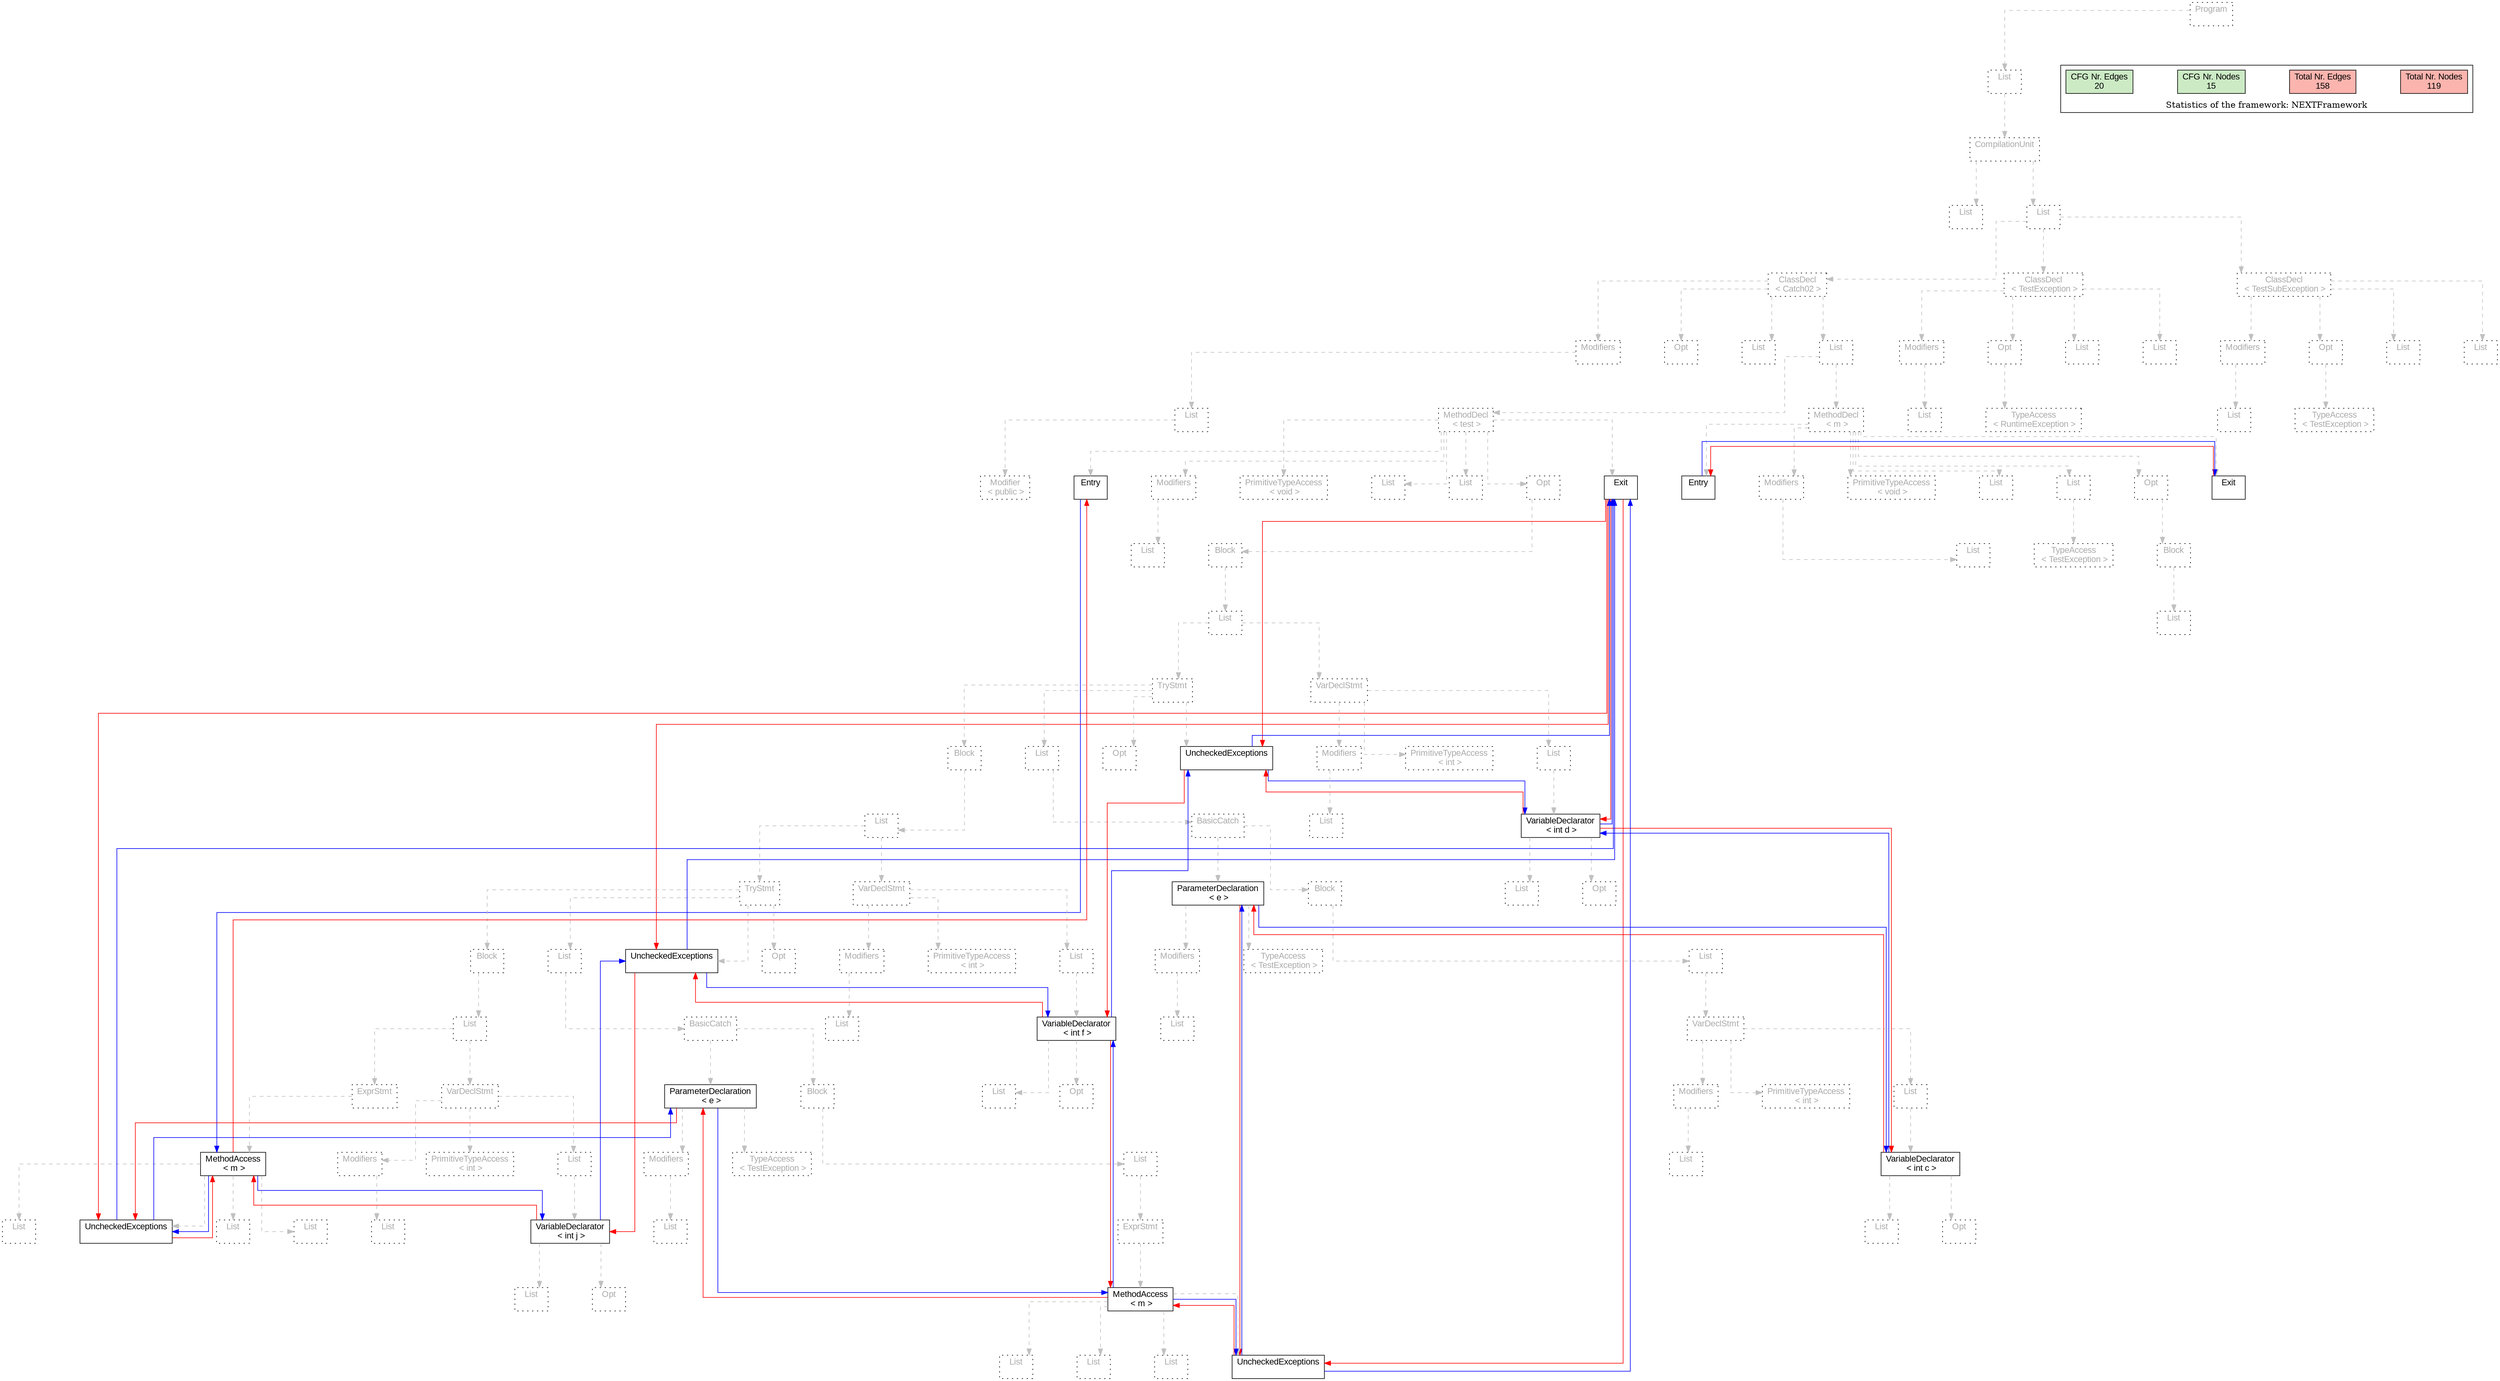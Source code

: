 digraph G {
graph [splines=ortho, nodesep="1", ranksep="1"]
node [shape=rect, fontname=Arial];
{ rank = same; "Program[0]"}
{ rank = same; "List[1]"}
{ rank = same; "CompilationUnit[2]"}
{ rank = same; "List[3]"; "List[4]"}
{ rank = same; "ClassDecl[5]"; "ClassDecl[103]"; "ClassDecl[110]"}
{ rank = same; "Modifiers[6]"; "Opt[9]"; "List[10]"; "List[11]"; "Modifiers[104]"; "Opt[106]"; "List[108]"; "List[109]"; "Modifiers[111]"; "Opt[113]"; "List[115]"; "List[116]"}
{ rank = same; "List[7]"; "MethodDecl[12]"; "MethodDecl[92]"; "List[105]"; "TypeAccess[107]"; "List[112]"; "TypeAccess[114]"}
{ rank = same; "Modifier[8]"; "Entry[13]"; "Modifiers[14]"; "PrimitiveTypeAccess[16]"; "List[17]"; "List[18]"; "Opt[19]"; "Exit[20]"; "Entry[93]"; "Modifiers[94]"; "PrimitiveTypeAccess[96]"; "List[97]"; "List[98]"; "Opt[100]"; "Exit[101]"}
{ rank = same; "List[15]"; "Block[20]"; "List[95]"; "TypeAccess[99]"; "Block[101]"}
{ rank = same; "List[21]"; "List[102]"}
{ rank = same; "TryStmt[22]"; "VarDeclStmt[84]"}
{ rank = same; "Block[23]"; "List[66]"; "Opt[82]"; "UncheckedExceptions[83]"; "Modifiers[85]"; "PrimitiveTypeAccess[87]"; "List[88]"}
{ rank = same; "List[24]"; "BasicCatch[67]"; "List[86]"; "VariableDeclarator[89]"}
{ rank = same; "TryStmt[25]"; "VarDeclStmt[58]"; "ParameterDeclaration[68]"; "Block[72]"; "List[90]"; "Opt[91]"}
{ rank = same; "Block[26]"; "List[42]"; "Opt[56]"; "UncheckedExceptions[57]"; "Modifiers[59]"; "PrimitiveTypeAccess[61]"; "List[62]"; "Modifiers[69]"; "TypeAccess[71]"; "List[73]"}
{ rank = same; "List[27]"; "BasicCatch[43]"; "List[60]"; "VariableDeclarator[63]"; "List[70]"; "VarDeclStmt[74]"}
{ rank = same; "ExprStmt[28]"; "VarDeclStmt[34]"; "ParameterDeclaration[44]"; "Block[48]"; "List[64]"; "Opt[65]"; "Modifiers[75]"; "PrimitiveTypeAccess[77]"; "List[78]"}
{ rank = same; "MethodAccess[29]"; "Modifiers[35]"; "PrimitiveTypeAccess[37]"; "List[38]"; "Modifiers[45]"; "TypeAccess[47]"; "List[49]"; "List[76]"; "VariableDeclarator[79]"}
{ rank = same; "List[31]"; "List[32]"; "List[33]"; "UncheckedExceptions[30]"; "List[36]"; "VariableDeclarator[39]"; "List[46]"; "ExprStmt[50]"; "List[80]"; "Opt[81]"}
{ rank = same; "List[40]"; "Opt[41]"; "MethodAccess[51]"}
{ rank = same; "List[53]"; "List[54]"; "List[55]"; "UncheckedExceptions[52]"}
"Program[0]" [label="Program\n ", style= dotted   fillcolor="#eeeeee" fontcolor="#aaaaaa"  ]
"List[1]" [label="List\n ", style= dotted   fillcolor="#eeeeee" fontcolor="#aaaaaa"  ]
"CompilationUnit[2]" [label="CompilationUnit\n ", style= dotted   fillcolor="#eeeeee" fontcolor="#aaaaaa"  ]
"List[3]" [label="List\n ", style= dotted   fillcolor="#eeeeee" fontcolor="#aaaaaa"  ]
"List[4]" [label="List\n ", style= dotted   fillcolor="#eeeeee" fontcolor="#aaaaaa"  ]
"ClassDecl[5]" [label="ClassDecl\n < Catch02 >", style= dotted   fillcolor="#eeeeee" fontcolor="#aaaaaa"  ]
"Modifiers[6]" [label="Modifiers\n ", style= dotted   fillcolor="#eeeeee" fontcolor="#aaaaaa"  ]
"List[7]" [label="List\n ", style= dotted   fillcolor="#eeeeee" fontcolor="#aaaaaa"  ]
"Modifier[8]" [label="Modifier\n < public >", style= dotted   fillcolor="#eeeeee" fontcolor="#aaaaaa"  ]
"Opt[9]" [label="Opt\n ", style= dotted   fillcolor="#eeeeee" fontcolor="#aaaaaa"  ]
"List[10]" [label="List\n ", style= dotted   fillcolor="#eeeeee" fontcolor="#aaaaaa"  ]
"List[11]" [label="List\n ", style= dotted   fillcolor="#eeeeee" fontcolor="#aaaaaa"  ]
"MethodDecl[12]" [label="MethodDecl\n < test >", style= dotted   fillcolor="#eeeeee" fontcolor="#aaaaaa"  ]
"Entry[13]" [label="Entry\n ", fillcolor=white   style=filled  ]
"Modifiers[14]" [label="Modifiers\n ", style= dotted   fillcolor="#eeeeee" fontcolor="#aaaaaa"  ]
"List[15]" [label="List\n ", style= dotted   fillcolor="#eeeeee" fontcolor="#aaaaaa"  ]
"PrimitiveTypeAccess[16]" [label="PrimitiveTypeAccess\n < void >", style= dotted   fillcolor="#eeeeee" fontcolor="#aaaaaa"  ]
"List[17]" [label="List\n ", style= dotted   fillcolor="#eeeeee" fontcolor="#aaaaaa"  ]
"List[18]" [label="List\n ", style= dotted   fillcolor="#eeeeee" fontcolor="#aaaaaa"  ]
"Opt[19]" [label="Opt\n ", style= dotted   fillcolor="#eeeeee" fontcolor="#aaaaaa"  ]
"Block[20]" [label="Block\n ", style= dotted   fillcolor="#eeeeee" fontcolor="#aaaaaa"  ]
"List[21]" [label="List\n ", style= dotted   fillcolor="#eeeeee" fontcolor="#aaaaaa"  ]
"TryStmt[22]" [label="TryStmt\n ", style= dotted   fillcolor="#eeeeee" fontcolor="#aaaaaa"  ]
"Block[23]" [label="Block\n ", style= dotted   fillcolor="#eeeeee" fontcolor="#aaaaaa"  ]
"List[24]" [label="List\n ", style= dotted   fillcolor="#eeeeee" fontcolor="#aaaaaa"  ]
"TryStmt[25]" [label="TryStmt\n ", style= dotted   fillcolor="#eeeeee" fontcolor="#aaaaaa"  ]
"Block[26]" [label="Block\n ", style= dotted   fillcolor="#eeeeee" fontcolor="#aaaaaa"  ]
"List[27]" [label="List\n ", style= dotted   fillcolor="#eeeeee" fontcolor="#aaaaaa"  ]
"ExprStmt[28]" [label="ExprStmt\n ", style= dotted   fillcolor="#eeeeee" fontcolor="#aaaaaa"  ]
"MethodAccess[29]" [label="MethodAccess\n < m >", fillcolor=white   style=filled  ]
"List[31]" [label="List\n ", style= dotted   fillcolor="#eeeeee" fontcolor="#aaaaaa"  ]
"List[32]" [label="List\n ", style= dotted   fillcolor="#eeeeee" fontcolor="#aaaaaa"  ]
"List[33]" [label="List\n ", style= dotted   fillcolor="#eeeeee" fontcolor="#aaaaaa"  ]
"UncheckedExceptions[30]" [label="UncheckedExceptions\n ", fillcolor=white   style=filled  ]
"VarDeclStmt[34]" [label="VarDeclStmt\n ", style= dotted   fillcolor="#eeeeee" fontcolor="#aaaaaa"  ]
"Modifiers[35]" [label="Modifiers\n ", style= dotted   fillcolor="#eeeeee" fontcolor="#aaaaaa"  ]
"List[36]" [label="List\n ", style= dotted   fillcolor="#eeeeee" fontcolor="#aaaaaa"  ]
"PrimitiveTypeAccess[37]" [label="PrimitiveTypeAccess\n < int >", style= dotted   fillcolor="#eeeeee" fontcolor="#aaaaaa"  ]
"List[38]" [label="List\n ", style= dotted   fillcolor="#eeeeee" fontcolor="#aaaaaa"  ]
"VariableDeclarator[39]" [label="VariableDeclarator\n < int j >", fillcolor=white   style=filled  ]
"List[40]" [label="List\n ", style= dotted   fillcolor="#eeeeee" fontcolor="#aaaaaa"  ]
"Opt[41]" [label="Opt\n ", style= dotted   fillcolor="#eeeeee" fontcolor="#aaaaaa"  ]
"List[42]" [label="List\n ", style= dotted   fillcolor="#eeeeee" fontcolor="#aaaaaa"  ]
"BasicCatch[43]" [label="BasicCatch\n ", style= dotted   fillcolor="#eeeeee" fontcolor="#aaaaaa"  ]
"ParameterDeclaration[44]" [label="ParameterDeclaration\n < e >", fillcolor=white   style=filled  ]
"Modifiers[45]" [label="Modifiers\n ", style= dotted   fillcolor="#eeeeee" fontcolor="#aaaaaa"  ]
"List[46]" [label="List\n ", style= dotted   fillcolor="#eeeeee" fontcolor="#aaaaaa"  ]
"TypeAccess[47]" [label="TypeAccess\n < TestException >", style= dotted   fillcolor="#eeeeee" fontcolor="#aaaaaa"  ]
"Block[48]" [label="Block\n ", style= dotted   fillcolor="#eeeeee" fontcolor="#aaaaaa"  ]
"List[49]" [label="List\n ", style= dotted   fillcolor="#eeeeee" fontcolor="#aaaaaa"  ]
"ExprStmt[50]" [label="ExprStmt\n ", style= dotted   fillcolor="#eeeeee" fontcolor="#aaaaaa"  ]
"MethodAccess[51]" [label="MethodAccess\n < m >", fillcolor=white   style=filled  ]
"List[53]" [label="List\n ", style= dotted   fillcolor="#eeeeee" fontcolor="#aaaaaa"  ]
"List[54]" [label="List\n ", style= dotted   fillcolor="#eeeeee" fontcolor="#aaaaaa"  ]
"List[55]" [label="List\n ", style= dotted   fillcolor="#eeeeee" fontcolor="#aaaaaa"  ]
"UncheckedExceptions[52]" [label="UncheckedExceptions\n ", fillcolor=white   style=filled  ]
"Opt[56]" [label="Opt\n ", style= dotted   fillcolor="#eeeeee" fontcolor="#aaaaaa"  ]
"UncheckedExceptions[57]" [label="UncheckedExceptions\n ", fillcolor=white   style=filled  ]
"VarDeclStmt[58]" [label="VarDeclStmt\n ", style= dotted   fillcolor="#eeeeee" fontcolor="#aaaaaa"  ]
"Modifiers[59]" [label="Modifiers\n ", style= dotted   fillcolor="#eeeeee" fontcolor="#aaaaaa"  ]
"List[60]" [label="List\n ", style= dotted   fillcolor="#eeeeee" fontcolor="#aaaaaa"  ]
"PrimitiveTypeAccess[61]" [label="PrimitiveTypeAccess\n < int >", style= dotted   fillcolor="#eeeeee" fontcolor="#aaaaaa"  ]
"List[62]" [label="List\n ", style= dotted   fillcolor="#eeeeee" fontcolor="#aaaaaa"  ]
"VariableDeclarator[63]" [label="VariableDeclarator\n < int f >", fillcolor=white   style=filled  ]
"List[64]" [label="List\n ", style= dotted   fillcolor="#eeeeee" fontcolor="#aaaaaa"  ]
"Opt[65]" [label="Opt\n ", style= dotted   fillcolor="#eeeeee" fontcolor="#aaaaaa"  ]
"List[66]" [label="List\n ", style= dotted   fillcolor="#eeeeee" fontcolor="#aaaaaa"  ]
"BasicCatch[67]" [label="BasicCatch\n ", style= dotted   fillcolor="#eeeeee" fontcolor="#aaaaaa"  ]
"ParameterDeclaration[68]" [label="ParameterDeclaration\n < e >", fillcolor=white   style=filled  ]
"Modifiers[69]" [label="Modifiers\n ", style= dotted   fillcolor="#eeeeee" fontcolor="#aaaaaa"  ]
"List[70]" [label="List\n ", style= dotted   fillcolor="#eeeeee" fontcolor="#aaaaaa"  ]
"TypeAccess[71]" [label="TypeAccess\n < TestException >", style= dotted   fillcolor="#eeeeee" fontcolor="#aaaaaa"  ]
"Block[72]" [label="Block\n ", style= dotted   fillcolor="#eeeeee" fontcolor="#aaaaaa"  ]
"List[73]" [label="List\n ", style= dotted   fillcolor="#eeeeee" fontcolor="#aaaaaa"  ]
"VarDeclStmt[74]" [label="VarDeclStmt\n ", style= dotted   fillcolor="#eeeeee" fontcolor="#aaaaaa"  ]
"Modifiers[75]" [label="Modifiers\n ", style= dotted   fillcolor="#eeeeee" fontcolor="#aaaaaa"  ]
"List[76]" [label="List\n ", style= dotted   fillcolor="#eeeeee" fontcolor="#aaaaaa"  ]
"PrimitiveTypeAccess[77]" [label="PrimitiveTypeAccess\n < int >", style= dotted   fillcolor="#eeeeee" fontcolor="#aaaaaa"  ]
"List[78]" [label="List\n ", style= dotted   fillcolor="#eeeeee" fontcolor="#aaaaaa"  ]
"VariableDeclarator[79]" [label="VariableDeclarator\n < int c >", fillcolor=white   style=filled  ]
"List[80]" [label="List\n ", style= dotted   fillcolor="#eeeeee" fontcolor="#aaaaaa"  ]
"Opt[81]" [label="Opt\n ", style= dotted   fillcolor="#eeeeee" fontcolor="#aaaaaa"  ]
"Opt[82]" [label="Opt\n ", style= dotted   fillcolor="#eeeeee" fontcolor="#aaaaaa"  ]
"UncheckedExceptions[83]" [label="UncheckedExceptions\n ", fillcolor=white   style=filled  ]
"VarDeclStmt[84]" [label="VarDeclStmt\n ", style= dotted   fillcolor="#eeeeee" fontcolor="#aaaaaa"  ]
"Modifiers[85]" [label="Modifiers\n ", style= dotted   fillcolor="#eeeeee" fontcolor="#aaaaaa"  ]
"List[86]" [label="List\n ", style= dotted   fillcolor="#eeeeee" fontcolor="#aaaaaa"  ]
"PrimitiveTypeAccess[87]" [label="PrimitiveTypeAccess\n < int >", style= dotted   fillcolor="#eeeeee" fontcolor="#aaaaaa"  ]
"List[88]" [label="List\n ", style= dotted   fillcolor="#eeeeee" fontcolor="#aaaaaa"  ]
"VariableDeclarator[89]" [label="VariableDeclarator\n < int d >", fillcolor=white   style=filled  ]
"List[90]" [label="List\n ", style= dotted   fillcolor="#eeeeee" fontcolor="#aaaaaa"  ]
"Opt[91]" [label="Opt\n ", style= dotted   fillcolor="#eeeeee" fontcolor="#aaaaaa"  ]
"Exit[20]" [label="Exit\n ", fillcolor=white   style=filled  ]
"MethodDecl[92]" [label="MethodDecl\n < m >", style= dotted   fillcolor="#eeeeee" fontcolor="#aaaaaa"  ]
"Entry[93]" [label="Entry\n ", fillcolor=white   style=filled  ]
"Modifiers[94]" [label="Modifiers\n ", style= dotted   fillcolor="#eeeeee" fontcolor="#aaaaaa"  ]
"List[95]" [label="List\n ", style= dotted   fillcolor="#eeeeee" fontcolor="#aaaaaa"  ]
"PrimitiveTypeAccess[96]" [label="PrimitiveTypeAccess\n < void >", style= dotted   fillcolor="#eeeeee" fontcolor="#aaaaaa"  ]
"List[97]" [label="List\n ", style= dotted   fillcolor="#eeeeee" fontcolor="#aaaaaa"  ]
"List[98]" [label="List\n ", style= dotted   fillcolor="#eeeeee" fontcolor="#aaaaaa"  ]
"TypeAccess[99]" [label="TypeAccess\n < TestException >", style= dotted   fillcolor="#eeeeee" fontcolor="#aaaaaa"  ]
"Opt[100]" [label="Opt\n ", style= dotted   fillcolor="#eeeeee" fontcolor="#aaaaaa"  ]
"Block[101]" [label="Block\n ", style= dotted   fillcolor="#eeeeee" fontcolor="#aaaaaa"  ]
"List[102]" [label="List\n ", style= dotted   fillcolor="#eeeeee" fontcolor="#aaaaaa"  ]
"Exit[101]" [label="Exit\n ", fillcolor=white   style=filled  ]
"ClassDecl[103]" [label="ClassDecl\n < TestException >", style= dotted   fillcolor="#eeeeee" fontcolor="#aaaaaa"  ]
"Modifiers[104]" [label="Modifiers\n ", style= dotted   fillcolor="#eeeeee" fontcolor="#aaaaaa"  ]
"List[105]" [label="List\n ", style= dotted   fillcolor="#eeeeee" fontcolor="#aaaaaa"  ]
"Opt[106]" [label="Opt\n ", style= dotted   fillcolor="#eeeeee" fontcolor="#aaaaaa"  ]
"TypeAccess[107]" [label="TypeAccess\n < RuntimeException >", style= dotted   fillcolor="#eeeeee" fontcolor="#aaaaaa"  ]
"List[108]" [label="List\n ", style= dotted   fillcolor="#eeeeee" fontcolor="#aaaaaa"  ]
"List[109]" [label="List\n ", style= dotted   fillcolor="#eeeeee" fontcolor="#aaaaaa"  ]
"ClassDecl[110]" [label="ClassDecl\n < TestSubException >", style= dotted   fillcolor="#eeeeee" fontcolor="#aaaaaa"  ]
"Modifiers[111]" [label="Modifiers\n ", style= dotted   fillcolor="#eeeeee" fontcolor="#aaaaaa"  ]
"List[112]" [label="List\n ", style= dotted   fillcolor="#eeeeee" fontcolor="#aaaaaa"  ]
"Opt[113]" [label="Opt\n ", style= dotted   fillcolor="#eeeeee" fontcolor="#aaaaaa"  ]
"TypeAccess[114]" [label="TypeAccess\n < TestException >", style= dotted   fillcolor="#eeeeee" fontcolor="#aaaaaa"  ]
"List[115]" [label="List\n ", style= dotted   fillcolor="#eeeeee" fontcolor="#aaaaaa"  ]
"List[116]" [label="List\n ", style= dotted   fillcolor="#eeeeee" fontcolor="#aaaaaa"  ]
"CompilationUnit[2]" -> "List[3]" [style=dashed, color=gray]
"List[7]" -> "Modifier[8]" [style=dashed, color=gray]
"Modifiers[6]" -> "List[7]" [style=dashed, color=gray]
"ClassDecl[5]" -> "Modifiers[6]" [style=dashed, color=gray]
"ClassDecl[5]" -> "Opt[9]" [style=dashed, color=gray]
"ClassDecl[5]" -> "List[10]" [style=dashed, color=gray]
"MethodDecl[12]" -> "Entry[13]" [style=dashed, color=gray]
"Modifiers[14]" -> "List[15]" [style=dashed, color=gray]
"MethodDecl[12]" -> "Modifiers[14]" [style=dashed, color=gray]
"MethodDecl[12]" -> "PrimitiveTypeAccess[16]" [style=dashed, color=gray]
"MethodDecl[12]" -> "List[17]" [style=dashed, color=gray]
"MethodDecl[12]" -> "List[18]" [style=dashed, color=gray]
"MethodAccess[29]" -> "List[31]" [style=dashed, color=gray]
"MethodAccess[29]" -> "List[32]" [style=dashed, color=gray]
"MethodAccess[29]" -> "List[33]" [style=dashed, color=gray]
"MethodAccess[29]" -> "UncheckedExceptions[30]" [style=dashed, color=gray]
"ExprStmt[28]" -> "MethodAccess[29]" [style=dashed, color=gray]
"List[27]" -> "ExprStmt[28]" [style=dashed, color=gray]
"Modifiers[35]" -> "List[36]" [style=dashed, color=gray]
"VarDeclStmt[34]" -> "Modifiers[35]" [style=dashed, color=gray]
"VarDeclStmt[34]" -> "PrimitiveTypeAccess[37]" [style=dashed, color=gray]
"VariableDeclarator[39]" -> "List[40]" [style=dashed, color=gray]
"VariableDeclarator[39]" -> "Opt[41]" [style=dashed, color=gray]
"List[38]" -> "VariableDeclarator[39]" [style=dashed, color=gray]
"VarDeclStmt[34]" -> "List[38]" [style=dashed, color=gray]
"List[27]" -> "VarDeclStmt[34]" [style=dashed, color=gray]
"Block[26]" -> "List[27]" [style=dashed, color=gray]
"TryStmt[25]" -> "Block[26]" [style=dashed, color=gray]
"Modifiers[45]" -> "List[46]" [style=dashed, color=gray]
"ParameterDeclaration[44]" -> "Modifiers[45]" [style=dashed, color=gray]
"ParameterDeclaration[44]" -> "TypeAccess[47]" [style=dashed, color=gray]
"BasicCatch[43]" -> "ParameterDeclaration[44]" [style=dashed, color=gray]
"MethodAccess[51]" -> "List[53]" [style=dashed, color=gray]
"MethodAccess[51]" -> "List[54]" [style=dashed, color=gray]
"MethodAccess[51]" -> "List[55]" [style=dashed, color=gray]
"MethodAccess[51]" -> "UncheckedExceptions[52]" [style=dashed, color=gray]
"ExprStmt[50]" -> "MethodAccess[51]" [style=dashed, color=gray]
"List[49]" -> "ExprStmt[50]" [style=dashed, color=gray]
"Block[48]" -> "List[49]" [style=dashed, color=gray]
"BasicCatch[43]" -> "Block[48]" [style=dashed, color=gray]
"List[42]" -> "BasicCatch[43]" [style=dashed, color=gray]
"TryStmt[25]" -> "List[42]" [style=dashed, color=gray]
"TryStmt[25]" -> "Opt[56]" [style=dashed, color=gray]
"TryStmt[25]" -> "UncheckedExceptions[57]" [style=dashed, color=gray]
"List[24]" -> "TryStmt[25]" [style=dashed, color=gray]
"Modifiers[59]" -> "List[60]" [style=dashed, color=gray]
"VarDeclStmt[58]" -> "Modifiers[59]" [style=dashed, color=gray]
"VarDeclStmt[58]" -> "PrimitiveTypeAccess[61]" [style=dashed, color=gray]
"VariableDeclarator[63]" -> "List[64]" [style=dashed, color=gray]
"VariableDeclarator[63]" -> "Opt[65]" [style=dashed, color=gray]
"List[62]" -> "VariableDeclarator[63]" [style=dashed, color=gray]
"VarDeclStmt[58]" -> "List[62]" [style=dashed, color=gray]
"List[24]" -> "VarDeclStmt[58]" [style=dashed, color=gray]
"Block[23]" -> "List[24]" [style=dashed, color=gray]
"TryStmt[22]" -> "Block[23]" [style=dashed, color=gray]
"Modifiers[69]" -> "List[70]" [style=dashed, color=gray]
"ParameterDeclaration[68]" -> "Modifiers[69]" [style=dashed, color=gray]
"ParameterDeclaration[68]" -> "TypeAccess[71]" [style=dashed, color=gray]
"BasicCatch[67]" -> "ParameterDeclaration[68]" [style=dashed, color=gray]
"Modifiers[75]" -> "List[76]" [style=dashed, color=gray]
"VarDeclStmt[74]" -> "Modifiers[75]" [style=dashed, color=gray]
"VarDeclStmt[74]" -> "PrimitiveTypeAccess[77]" [style=dashed, color=gray]
"VariableDeclarator[79]" -> "List[80]" [style=dashed, color=gray]
"VariableDeclarator[79]" -> "Opt[81]" [style=dashed, color=gray]
"List[78]" -> "VariableDeclarator[79]" [style=dashed, color=gray]
"VarDeclStmt[74]" -> "List[78]" [style=dashed, color=gray]
"List[73]" -> "VarDeclStmt[74]" [style=dashed, color=gray]
"Block[72]" -> "List[73]" [style=dashed, color=gray]
"BasicCatch[67]" -> "Block[72]" [style=dashed, color=gray]
"List[66]" -> "BasicCatch[67]" [style=dashed, color=gray]
"TryStmt[22]" -> "List[66]" [style=dashed, color=gray]
"TryStmt[22]" -> "Opt[82]" [style=dashed, color=gray]
"TryStmt[22]" -> "UncheckedExceptions[83]" [style=dashed, color=gray]
"List[21]" -> "TryStmt[22]" [style=dashed, color=gray]
"Modifiers[85]" -> "List[86]" [style=dashed, color=gray]
"VarDeclStmt[84]" -> "Modifiers[85]" [style=dashed, color=gray]
"VarDeclStmt[84]" -> "PrimitiveTypeAccess[87]" [style=dashed, color=gray]
"VariableDeclarator[89]" -> "List[90]" [style=dashed, color=gray]
"VariableDeclarator[89]" -> "Opt[91]" [style=dashed, color=gray]
"List[88]" -> "VariableDeclarator[89]" [style=dashed, color=gray]
"VarDeclStmt[84]" -> "List[88]" [style=dashed, color=gray]
"List[21]" -> "VarDeclStmt[84]" [style=dashed, color=gray]
"Block[20]" -> "List[21]" [style=dashed, color=gray]
"Opt[19]" -> "Block[20]" [style=dashed, color=gray]
"MethodDecl[12]" -> "Opt[19]" [style=dashed, color=gray]
"MethodDecl[12]" -> "Exit[20]" [style=dashed, color=gray]
"List[11]" -> "MethodDecl[12]" [style=dashed, color=gray]
"MethodDecl[92]" -> "Entry[93]" [style=dashed, color=gray]
"Modifiers[94]" -> "List[95]" [style=dashed, color=gray]
"MethodDecl[92]" -> "Modifiers[94]" [style=dashed, color=gray]
"MethodDecl[92]" -> "PrimitiveTypeAccess[96]" [style=dashed, color=gray]
"MethodDecl[92]" -> "List[97]" [style=dashed, color=gray]
"List[98]" -> "TypeAccess[99]" [style=dashed, color=gray]
"MethodDecl[92]" -> "List[98]" [style=dashed, color=gray]
"Block[101]" -> "List[102]" [style=dashed, color=gray]
"Opt[100]" -> "Block[101]" [style=dashed, color=gray]
"MethodDecl[92]" -> "Opt[100]" [style=dashed, color=gray]
"MethodDecl[92]" -> "Exit[101]" [style=dashed, color=gray]
"List[11]" -> "MethodDecl[92]" [style=dashed, color=gray]
"ClassDecl[5]" -> "List[11]" [style=dashed, color=gray]
"List[4]" -> "ClassDecl[5]" [style=dashed, color=gray]
"Modifiers[104]" -> "List[105]" [style=dashed, color=gray]
"ClassDecl[103]" -> "Modifiers[104]" [style=dashed, color=gray]
"Opt[106]" -> "TypeAccess[107]" [style=dashed, color=gray]
"ClassDecl[103]" -> "Opt[106]" [style=dashed, color=gray]
"ClassDecl[103]" -> "List[108]" [style=dashed, color=gray]
"ClassDecl[103]" -> "List[109]" [style=dashed, color=gray]
"List[4]" -> "ClassDecl[103]" [style=dashed, color=gray]
"Modifiers[111]" -> "List[112]" [style=dashed, color=gray]
"ClassDecl[110]" -> "Modifiers[111]" [style=dashed, color=gray]
"Opt[113]" -> "TypeAccess[114]" [style=dashed, color=gray]
"ClassDecl[110]" -> "Opt[113]" [style=dashed, color=gray]
"ClassDecl[110]" -> "List[115]" [style=dashed, color=gray]
"ClassDecl[110]" -> "List[116]" [style=dashed, color=gray]
"List[4]" -> "ClassDecl[110]" [style=dashed, color=gray]
"CompilationUnit[2]" -> "List[4]" [style=dashed, color=gray]
"List[1]" -> "CompilationUnit[2]" [style=dashed, color=gray]
"Program[0]" -> "List[1]" [style=dashed, color=gray]
"Exit[20]" -> "UncheckedExceptions[83]" [color=red, constraint=false]
"Exit[20]" -> "UncheckedExceptions[57]" [color=red, constraint=false]
"Exit[20]" -> "UncheckedExceptions[30]" [color=red, constraint=false]
"Exit[20]" -> "UncheckedExceptions[52]" [color=red, constraint=false]
"Exit[20]" -> "VariableDeclarator[89]" [color=red, constraint=false]
"VariableDeclarator[89]" -> "Exit[20]" [color=blue, constraint=false, xlabel=" "] 
"VariableDeclarator[89]" -> "UncheckedExceptions[83]" [color=red, constraint=false]
"VariableDeclarator[89]" -> "VariableDeclarator[79]" [color=red, constraint=false]
"UncheckedExceptions[83]" -> "VariableDeclarator[89]" [color=blue, constraint=false, xlabel=" "] 
"UncheckedExceptions[83]" -> "Exit[20]" [color=blue, constraint=false, xlabel=" "] 
"UncheckedExceptions[83]" -> "VariableDeclarator[63]" [color=red, constraint=false]
"VariableDeclarator[63]" -> "UncheckedExceptions[83]" [color=blue, constraint=false, xlabel=" "] 
"VariableDeclarator[63]" -> "UncheckedExceptions[57]" [color=red, constraint=false]
"VariableDeclarator[63]" -> "MethodAccess[51]" [color=red, constraint=false]
"UncheckedExceptions[57]" -> "VariableDeclarator[63]" [color=blue, constraint=false, xlabel=" "] 
"UncheckedExceptions[57]" -> "Exit[20]" [color=blue, constraint=false, xlabel=" "] 
"UncheckedExceptions[57]" -> "VariableDeclarator[39]" [color=red, constraint=false]
"VariableDeclarator[39]" -> "UncheckedExceptions[57]" [color=blue, constraint=false, xlabel=" "] 
"VariableDeclarator[39]" -> "MethodAccess[29]" [color=red, constraint=false]
"VariableDeclarator[79]" -> "VariableDeclarator[89]" [color=blue, constraint=false, xlabel=" "] 
"VariableDeclarator[79]" -> "ParameterDeclaration[68]" [color=red, constraint=false]
"ParameterDeclaration[68]" -> "VariableDeclarator[79]" [color=blue, constraint=false, xlabel=" "] 
"ParameterDeclaration[68]" -> "UncheckedExceptions[52]" [color=red, constraint=false]
"UncheckedExceptions[52]" -> "ParameterDeclaration[68]" [color=blue, constraint=false, xlabel=" "] 
"UncheckedExceptions[52]" -> "Exit[20]" [color=blue, constraint=false, xlabel=" "] 
"UncheckedExceptions[52]" -> "MethodAccess[51]" [color=red, constraint=false]
"MethodAccess[51]" -> "VariableDeclarator[63]" [color=blue, constraint=false, xlabel=" "] 
"MethodAccess[51]" -> "UncheckedExceptions[52]" [color=blue, constraint=false, xlabel=" "] 
"MethodAccess[51]" -> "ParameterDeclaration[44]" [color=red, constraint=false]
"ParameterDeclaration[44]" -> "MethodAccess[51]" [color=blue, constraint=false, xlabel=" "] 
"ParameterDeclaration[44]" -> "UncheckedExceptions[30]" [color=red, constraint=false]
"UncheckedExceptions[30]" -> "ParameterDeclaration[44]" [color=blue, constraint=false, xlabel=" "] 
"UncheckedExceptions[30]" -> "Exit[20]" [color=blue, constraint=false, xlabel=" "] 
"UncheckedExceptions[30]" -> "MethodAccess[29]" [color=red, constraint=false]
"MethodAccess[29]" -> "VariableDeclarator[39]" [color=blue, constraint=false, xlabel=" "] 
"MethodAccess[29]" -> "UncheckedExceptions[30]" [color=blue, constraint=false, xlabel=" "] 
"MethodAccess[29]" -> "Entry[13]" [color=red, constraint=false]
"Entry[13]" -> "MethodAccess[29]" [color=blue, constraint=false, xlabel=" "] 
"Exit[101]" -> "Entry[93]" [color=red, constraint=false]
"Entry[93]" -> "Exit[101]" [color=blue, constraint=false, xlabel=" "] 
"List[3]" -> "List[4]" [style=invis]
"ClassDecl[5]" -> "ClassDecl[103]" -> "ClassDecl[110]" [style=invis]
"Modifiers[6]" -> "Opt[9]" -> "List[10]" -> "List[11]" [style=invis]
"MethodDecl[12]" -> "MethodDecl[92]" [style=invis]
"Entry[13]" -> "Modifiers[14]" -> "PrimitiveTypeAccess[16]" -> "List[17]" -> "List[18]" -> "Opt[19]" -> "Exit[20]" [style=invis]
"TryStmt[22]" -> "VarDeclStmt[84]" [style=invis]
"Block[23]" -> "List[66]" -> "Opt[82]" [style=invis]
"TryStmt[25]" -> "VarDeclStmt[58]" [style=invis]
"Block[26]" -> "List[42]" -> "Opt[56]" [style=invis]
"ExprStmt[28]" -> "VarDeclStmt[34]" [style=invis]
"Modifiers[35]" -> "PrimitiveTypeAccess[37]" -> "List[38]" [style=invis]
"List[40]" -> "Opt[41]" [style=invis]
"ParameterDeclaration[44]" -> "Block[48]" [style=invis]
"Modifiers[45]" -> "TypeAccess[47]" [style=invis]
"Modifiers[59]" -> "PrimitiveTypeAccess[61]" -> "List[62]" [style=invis]
"List[64]" -> "Opt[65]" [style=invis]
"ParameterDeclaration[68]" -> "Block[72]" [style=invis]
"Modifiers[69]" -> "TypeAccess[71]" [style=invis]
"Modifiers[75]" -> "PrimitiveTypeAccess[77]" -> "List[78]" [style=invis]
"List[80]" -> "Opt[81]" [style=invis]
"Modifiers[85]" -> "PrimitiveTypeAccess[87]" -> "List[88]" [style=invis]
"List[90]" -> "Opt[91]" [style=invis]
"Entry[93]" -> "Modifiers[94]" -> "PrimitiveTypeAccess[96]" -> "List[97]" -> "List[98]" -> "Opt[100]" -> "Exit[101]" [style=invis]
"Modifiers[104]" -> "Opt[106]" -> "List[108]" -> "List[109]" [style=invis]
"Modifiers[111]" -> "Opt[113]" -> "List[115]" -> "List[116]" [style=invis]

subgraph cluster_legend {
{node [style=filled, fillcolor=1, colorscheme="pastel13"]
Nodes [label="Total Nr. Nodes
119", fillcolor=1]
Edges [label="Total Nr. Edges
158", fillcolor=1]
NodesCFG [label="CFG Nr. Nodes
15", fillcolor=3]
EdgesCFG [label="CFG Nr. Edges
20", fillcolor=3]
Nodes-> "Program[0]" -> NodesCFG  [style="invis"]
Edges -> "Program[0]" ->EdgesCFG [style="invis"]}
label = "Statistics of the framework: NEXTFramework"
style="solid"
ranksep=0.05
nodesep=0.01
labelloc = b
len=2
}}